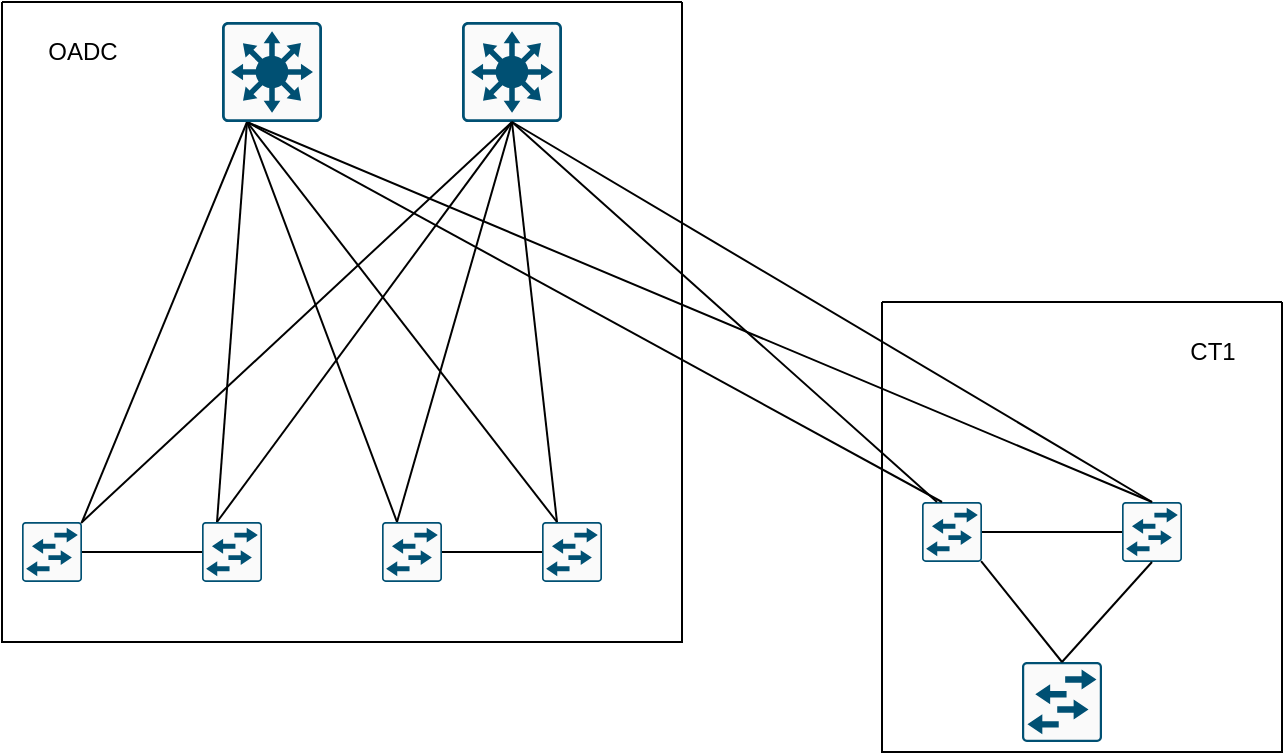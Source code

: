 <mxfile version="23.1.0" type="github">
  <diagram name="Page-1" id="Q0LoyKrV3J9ysYmMfXdR">
    <mxGraphModel dx="1034" dy="414" grid="1" gridSize="10" guides="1" tooltips="1" connect="1" arrows="1" fold="1" page="1" pageScale="1" pageWidth="850" pageHeight="1100" math="0" shadow="0">
      <root>
        <mxCell id="0" />
        <mxCell id="1" parent="0" />
        <mxCell id="Gw4MZhkR-fCk5zsimcMg-22" style="rounded=0;orthogonalLoop=1;jettySize=auto;html=1;entryX=0.25;entryY=1;entryDx=0;entryDy=0;entryPerimeter=0;endArrow=none;endFill=0;" edge="1" parent="1" target="Gw4MZhkR-fCk5zsimcMg-14">
          <mxGeometry relative="1" as="geometry">
            <mxPoint x="170" y="110" as="targetPoint" />
            <mxPoint x="120" y="280" as="sourcePoint" />
          </mxGeometry>
        </mxCell>
        <mxCell id="Gw4MZhkR-fCk5zsimcMg-2" value="" style="sketch=0;points=[[0.015,0.015,0],[0.985,0.015,0],[0.985,0.985,0],[0.015,0.985,0],[0.25,0,0],[0.5,0,0],[0.75,0,0],[1,0.25,0],[1,0.5,0],[1,0.75,0],[0.75,1,0],[0.5,1,0],[0.25,1,0],[0,0.75,0],[0,0.5,0],[0,0.25,0]];verticalLabelPosition=bottom;html=1;verticalAlign=top;aspect=fixed;align=center;pointerEvents=1;shape=mxgraph.cisco19.rect;prIcon=workgroup_switch;fillColor=#FAFAFA;strokeColor=#005073;" vertex="1" parent="1">
          <mxGeometry x="90" y="280" width="30" height="30" as="geometry" />
        </mxCell>
        <mxCell id="Gw4MZhkR-fCk5zsimcMg-20" style="rounded=0;orthogonalLoop=1;jettySize=auto;html=1;exitX=0.25;exitY=0;exitDx=0;exitDy=0;exitPerimeter=0;entryX=0.25;entryY=1;entryDx=0;entryDy=0;entryPerimeter=0;endArrow=none;endFill=0;" edge="1" parent="1" source="Gw4MZhkR-fCk5zsimcMg-3" target="Gw4MZhkR-fCk5zsimcMg-14">
          <mxGeometry relative="1" as="geometry">
            <mxPoint x="170" y="110" as="targetPoint" />
          </mxGeometry>
        </mxCell>
        <mxCell id="Gw4MZhkR-fCk5zsimcMg-3" value="" style="sketch=0;points=[[0.015,0.015,0],[0.985,0.015,0],[0.985,0.985,0],[0.015,0.985,0],[0.25,0,0],[0.5,0,0],[0.75,0,0],[1,0.25,0],[1,0.5,0],[1,0.75,0],[0.75,1,0],[0.5,1,0],[0.25,1,0],[0,0.75,0],[0,0.5,0],[0,0.25,0]];verticalLabelPosition=bottom;html=1;verticalAlign=top;aspect=fixed;align=center;pointerEvents=1;shape=mxgraph.cisco19.rect;prIcon=workgroup_switch;fillColor=#FAFAFA;strokeColor=#005073;" vertex="1" parent="1">
          <mxGeometry x="270" y="280" width="30" height="30" as="geometry" />
        </mxCell>
        <mxCell id="Gw4MZhkR-fCk5zsimcMg-18" style="rounded=0;orthogonalLoop=1;jettySize=auto;html=1;exitX=0.25;exitY=0;exitDx=0;exitDy=0;exitPerimeter=0;entryX=0.5;entryY=1;entryDx=0;entryDy=0;entryPerimeter=0;endArrow=none;endFill=0;" edge="1" parent="1" source="Gw4MZhkR-fCk5zsimcMg-4" target="Gw4MZhkR-fCk5zsimcMg-13">
          <mxGeometry relative="1" as="geometry">
            <mxPoint x="260" y="170" as="targetPoint" />
          </mxGeometry>
        </mxCell>
        <mxCell id="Gw4MZhkR-fCk5zsimcMg-4" value="" style="sketch=0;points=[[0.015,0.015,0],[0.985,0.015,0],[0.985,0.985,0],[0.015,0.985,0],[0.25,0,0],[0.5,0,0],[0.75,0,0],[1,0.25,0],[1,0.5,0],[1,0.75,0],[0.75,1,0],[0.5,1,0],[0.25,1,0],[0,0.75,0],[0,0.5,0],[0,0.25,0]];verticalLabelPosition=bottom;html=1;verticalAlign=top;aspect=fixed;align=center;pointerEvents=1;shape=mxgraph.cisco19.rect;prIcon=workgroup_switch;fillColor=#FAFAFA;strokeColor=#005073;" vertex="1" parent="1">
          <mxGeometry x="350" y="280" width="30" height="30" as="geometry" />
        </mxCell>
        <UserObject label="" linkTarget="_blank" id="Gw4MZhkR-fCk5zsimcMg-16">
          <mxCell style="rounded=0;orthogonalLoop=1;jettySize=auto;html=1;exitX=0.25;exitY=0;exitDx=0;exitDy=0;exitPerimeter=0;entryX=0.5;entryY=1;entryDx=0;entryDy=0;entryPerimeter=0;endArrow=none;endFill=0;" edge="1" parent="1" source="Gw4MZhkR-fCk5zsimcMg-5" target="Gw4MZhkR-fCk5zsimcMg-13">
            <mxGeometry relative="1" as="geometry">
              <mxPoint x="250" y="100" as="targetPoint" />
            </mxGeometry>
          </mxCell>
        </UserObject>
        <mxCell id="Gw4MZhkR-fCk5zsimcMg-21" style="rounded=0;orthogonalLoop=1;jettySize=auto;html=1;exitX=0.25;exitY=0;exitDx=0;exitDy=0;exitPerimeter=0;entryX=0.25;entryY=1;entryDx=0;entryDy=0;entryPerimeter=0;endArrow=none;endFill=0;" edge="1" parent="1" source="Gw4MZhkR-fCk5zsimcMg-5" target="Gw4MZhkR-fCk5zsimcMg-14">
          <mxGeometry relative="1" as="geometry">
            <mxPoint x="170" y="110" as="targetPoint" />
          </mxGeometry>
        </mxCell>
        <mxCell id="Gw4MZhkR-fCk5zsimcMg-5" value="" style="sketch=0;points=[[0.015,0.015,0],[0.985,0.015,0],[0.985,0.985,0],[0.015,0.985,0],[0.25,0,0],[0.5,0,0],[0.75,0,0],[1,0.25,0],[1,0.5,0],[1,0.75,0],[0.75,1,0],[0.5,1,0],[0.25,1,0],[0,0.75,0],[0,0.5,0],[0,0.25,0]];verticalLabelPosition=bottom;html=1;verticalAlign=top;aspect=fixed;align=center;pointerEvents=1;shape=mxgraph.cisco19.rect;prIcon=workgroup_switch;fillColor=#FAFAFA;strokeColor=#005073;" vertex="1" parent="1">
          <mxGeometry x="180" y="280" width="30" height="30" as="geometry" />
        </mxCell>
        <mxCell id="Gw4MZhkR-fCk5zsimcMg-6" value="" style="sketch=0;points=[[0.015,0.015,0],[0.985,0.015,0],[0.985,0.985,0],[0.015,0.985,0],[0.25,0,0],[0.5,0,0],[0.75,0,0],[1,0.25,0],[1,0.5,0],[1,0.75,0],[0.75,1,0],[0.5,1,0],[0.25,1,0],[0,0.75,0],[0,0.5,0],[0,0.25,0]];verticalLabelPosition=bottom;html=1;verticalAlign=top;aspect=fixed;align=center;pointerEvents=1;shape=mxgraph.cisco19.rect;prIcon=workgroup_switch;fillColor=#FAFAFA;strokeColor=#005073;" vertex="1" parent="1">
          <mxGeometry x="640" y="270" width="30" height="30" as="geometry" />
        </mxCell>
        <mxCell id="Gw4MZhkR-fCk5zsimcMg-7" value="" style="sketch=0;points=[[0.015,0.015,0],[0.985,0.015,0],[0.985,0.985,0],[0.015,0.985,0],[0.25,0,0],[0.5,0,0],[0.75,0,0],[1,0.25,0],[1,0.5,0],[1,0.75,0],[0.75,1,0],[0.5,1,0],[0.25,1,0],[0,0.75,0],[0,0.5,0],[0,0.25,0]];verticalLabelPosition=bottom;html=1;verticalAlign=top;aspect=fixed;align=center;pointerEvents=1;shape=mxgraph.cisco19.rect;prIcon=workgroup_switch;fillColor=#FAFAFA;strokeColor=#005073;" vertex="1" parent="1">
          <mxGeometry x="540" y="270" width="30" height="30" as="geometry" />
        </mxCell>
        <mxCell id="Gw4MZhkR-fCk5zsimcMg-13" value="" style="sketch=0;points=[[0.015,0.015,0],[0.985,0.015,0],[0.985,0.985,0],[0.015,0.985,0],[0.25,0,0],[0.5,0,0],[0.75,0,0],[1,0.25,0],[1,0.5,0],[1,0.75,0],[0.75,1,0],[0.5,1,0],[0.25,1,0],[0,0.75,0],[0,0.5,0],[0,0.25,0]];verticalLabelPosition=bottom;html=1;verticalAlign=top;aspect=fixed;align=center;pointerEvents=1;shape=mxgraph.cisco19.rect;prIcon=l3_switch;fillColor=#FAFAFA;strokeColor=#005073;" vertex="1" parent="1">
          <mxGeometry x="310" y="30" width="50" height="50" as="geometry" />
        </mxCell>
        <mxCell id="Gw4MZhkR-fCk5zsimcMg-15" style="rounded=0;orthogonalLoop=1;jettySize=auto;html=1;exitX=0.5;exitY=1;exitDx=0;exitDy=0;exitPerimeter=0;entryX=0.985;entryY=0.015;entryDx=0;entryDy=0;entryPerimeter=0;endArrow=none;endFill=0;" edge="1" parent="1" source="Gw4MZhkR-fCk5zsimcMg-13" target="Gw4MZhkR-fCk5zsimcMg-2">
          <mxGeometry relative="1" as="geometry" />
        </mxCell>
        <mxCell id="Gw4MZhkR-fCk5zsimcMg-17" style="rounded=0;orthogonalLoop=1;jettySize=auto;html=1;exitX=0.25;exitY=0;exitDx=0;exitDy=0;exitPerimeter=0;entryX=0.5;entryY=1;entryDx=0;entryDy=0;entryPerimeter=0;endArrow=none;endFill=0;" edge="1" parent="1" source="Gw4MZhkR-fCk5zsimcMg-3" target="Gw4MZhkR-fCk5zsimcMg-13">
          <mxGeometry relative="1" as="geometry">
            <mxPoint x="330" y="90" as="targetPoint" />
          </mxGeometry>
        </mxCell>
        <mxCell id="Gw4MZhkR-fCk5zsimcMg-19" style="rounded=0;orthogonalLoop=1;jettySize=auto;html=1;exitX=0.25;exitY=1;exitDx=0;exitDy=0;exitPerimeter=0;entryX=0.25;entryY=0;entryDx=0;entryDy=0;entryPerimeter=0;endArrow=none;endFill=0;" edge="1" parent="1" source="Gw4MZhkR-fCk5zsimcMg-14" target="Gw4MZhkR-fCk5zsimcMg-4">
          <mxGeometry relative="1" as="geometry" />
        </mxCell>
        <mxCell id="Gw4MZhkR-fCk5zsimcMg-24" style="rounded=0;orthogonalLoop=1;jettySize=auto;html=1;exitX=0.25;exitY=0;exitDx=0;exitDy=0;exitPerimeter=0;entryX=0.5;entryY=1;entryDx=0;entryDy=0;entryPerimeter=0;endArrow=none;endFill=0;" edge="1" parent="1" source="Gw4MZhkR-fCk5zsimcMg-7" target="Gw4MZhkR-fCk5zsimcMg-13">
          <mxGeometry relative="1" as="geometry" />
        </mxCell>
        <mxCell id="Gw4MZhkR-fCk5zsimcMg-29" style="rounded=0;orthogonalLoop=1;jettySize=auto;html=1;exitX=0.5;exitY=0;exitDx=0;exitDy=0;exitPerimeter=0;entryX=0.25;entryY=1;entryDx=0;entryDy=0;entryPerimeter=0;endArrow=none;endFill=0;" edge="1" parent="1" source="Gw4MZhkR-fCk5zsimcMg-6" target="Gw4MZhkR-fCk5zsimcMg-14">
          <mxGeometry relative="1" as="geometry" />
        </mxCell>
        <mxCell id="Gw4MZhkR-fCk5zsimcMg-30" style="rounded=0;orthogonalLoop=1;jettySize=auto;html=1;exitX=0.5;exitY=0;exitDx=0;exitDy=0;exitPerimeter=0;entryX=0.5;entryY=1;entryDx=0;entryDy=0;entryPerimeter=0;endArrow=none;endFill=0;" edge="1" parent="1" source="Gw4MZhkR-fCk5zsimcMg-6" target="Gw4MZhkR-fCk5zsimcMg-13">
          <mxGeometry relative="1" as="geometry" />
        </mxCell>
        <mxCell id="Gw4MZhkR-fCk5zsimcMg-31" style="rounded=0;orthogonalLoop=1;jettySize=auto;html=1;entryX=0.25;entryY=1;entryDx=0;entryDy=0;entryPerimeter=0;endArrow=none;endFill=0;" edge="1" parent="1" target="Gw4MZhkR-fCk5zsimcMg-14">
          <mxGeometry relative="1" as="geometry">
            <mxPoint x="550" y="270" as="sourcePoint" />
          </mxGeometry>
        </mxCell>
        <mxCell id="Gw4MZhkR-fCk5zsimcMg-32" value="" style="sketch=0;points=[[0.015,0.015,0],[0.985,0.015,0],[0.985,0.985,0],[0.015,0.985,0],[0.25,0,0],[0.5,0,0],[0.75,0,0],[1,0.25,0],[1,0.5,0],[1,0.75,0],[0.75,1,0],[0.5,1,0],[0.25,1,0],[0,0.75,0],[0,0.5,0],[0,0.25,0]];verticalLabelPosition=bottom;html=1;verticalAlign=top;aspect=fixed;align=center;pointerEvents=1;shape=mxgraph.cisco19.rect;prIcon=workgroup_switch;fillColor=#FAFAFA;strokeColor=#005073;" vertex="1" parent="1">
          <mxGeometry x="590" y="350" width="40" height="40" as="geometry" />
        </mxCell>
        <mxCell id="Gw4MZhkR-fCk5zsimcMg-33" style="rounded=0;orthogonalLoop=1;jettySize=auto;html=1;exitX=0.5;exitY=0;exitDx=0;exitDy=0;exitPerimeter=0;entryX=0.985;entryY=0.985;entryDx=0;entryDy=0;entryPerimeter=0;endArrow=none;endFill=0;" edge="1" parent="1" source="Gw4MZhkR-fCk5zsimcMg-32" target="Gw4MZhkR-fCk5zsimcMg-7">
          <mxGeometry relative="1" as="geometry" />
        </mxCell>
        <mxCell id="Gw4MZhkR-fCk5zsimcMg-34" style="rounded=0;orthogonalLoop=1;jettySize=auto;html=1;exitX=0.5;exitY=0;exitDx=0;exitDy=0;exitPerimeter=0;entryX=0.5;entryY=1;entryDx=0;entryDy=0;entryPerimeter=0;endArrow=none;endFill=0;" edge="1" parent="1" source="Gw4MZhkR-fCk5zsimcMg-32" target="Gw4MZhkR-fCk5zsimcMg-6">
          <mxGeometry relative="1" as="geometry" />
        </mxCell>
        <mxCell id="Gw4MZhkR-fCk5zsimcMg-35" style="edgeStyle=orthogonalEdgeStyle;rounded=0;orthogonalLoop=1;jettySize=auto;html=1;exitX=1;exitY=0.5;exitDx=0;exitDy=0;exitPerimeter=0;entryX=0;entryY=0.5;entryDx=0;entryDy=0;entryPerimeter=0;endArrow=none;endFill=0;" edge="1" parent="1" source="Gw4MZhkR-fCk5zsimcMg-7" target="Gw4MZhkR-fCk5zsimcMg-6">
          <mxGeometry relative="1" as="geometry" />
        </mxCell>
        <mxCell id="Gw4MZhkR-fCk5zsimcMg-36" style="rounded=0;orthogonalLoop=1;jettySize=auto;html=1;exitX=0;exitY=0.5;exitDx=0;exitDy=0;exitPerimeter=0;entryX=1;entryY=0.5;entryDx=0;entryDy=0;entryPerimeter=0;endArrow=none;endFill=0;" edge="1" parent="1" source="Gw4MZhkR-fCk5zsimcMg-4" target="Gw4MZhkR-fCk5zsimcMg-3">
          <mxGeometry relative="1" as="geometry" />
        </mxCell>
        <mxCell id="Gw4MZhkR-fCk5zsimcMg-37" style="edgeStyle=orthogonalEdgeStyle;rounded=0;orthogonalLoop=1;jettySize=auto;html=1;exitX=0;exitY=0.5;exitDx=0;exitDy=0;exitPerimeter=0;entryX=1;entryY=0.5;entryDx=0;entryDy=0;entryPerimeter=0;endArrow=none;endFill=0;" edge="1" parent="1" source="Gw4MZhkR-fCk5zsimcMg-5" target="Gw4MZhkR-fCk5zsimcMg-2">
          <mxGeometry relative="1" as="geometry" />
        </mxCell>
        <mxCell id="Gw4MZhkR-fCk5zsimcMg-39" value="" style="swimlane;startSize=0;" vertex="1" parent="1">
          <mxGeometry x="80" y="20" width="340" height="320" as="geometry" />
        </mxCell>
        <mxCell id="Gw4MZhkR-fCk5zsimcMg-40" value="OADC" style="text;html=1;align=center;verticalAlign=middle;resizable=0;points=[];autosize=1;strokeColor=none;fillColor=none;" vertex="1" parent="Gw4MZhkR-fCk5zsimcMg-39">
          <mxGeometry x="10" y="10" width="60" height="30" as="geometry" />
        </mxCell>
        <mxCell id="Gw4MZhkR-fCk5zsimcMg-14" value="" style="sketch=0;points=[[0.015,0.015,0],[0.985,0.015,0],[0.985,0.985,0],[0.015,0.985,0],[0.25,0,0],[0.5,0,0],[0.75,0,0],[1,0.25,0],[1,0.5,0],[1,0.75,0],[0.75,1,0],[0.5,1,0],[0.25,1,0],[0,0.75,0],[0,0.5,0],[0,0.25,0]];verticalLabelPosition=bottom;html=1;verticalAlign=top;aspect=fixed;align=center;pointerEvents=1;shape=mxgraph.cisco19.rect;prIcon=l3_switch;fillColor=#FAFAFA;strokeColor=#005073;" vertex="1" parent="Gw4MZhkR-fCk5zsimcMg-39">
          <mxGeometry x="110" y="10" width="50" height="50" as="geometry" />
        </mxCell>
        <mxCell id="Gw4MZhkR-fCk5zsimcMg-41" value="" style="swimlane;startSize=0;" vertex="1" parent="1">
          <mxGeometry x="520" y="170" width="200" height="225" as="geometry">
            <mxRectangle x="520" y="170" width="50" height="40" as="alternateBounds" />
          </mxGeometry>
        </mxCell>
        <mxCell id="Gw4MZhkR-fCk5zsimcMg-42" value="CT1" style="text;html=1;align=center;verticalAlign=middle;resizable=0;points=[];autosize=1;strokeColor=none;fillColor=none;" vertex="1" parent="Gw4MZhkR-fCk5zsimcMg-41">
          <mxGeometry x="140" y="10" width="50" height="30" as="geometry" />
        </mxCell>
      </root>
    </mxGraphModel>
  </diagram>
</mxfile>
